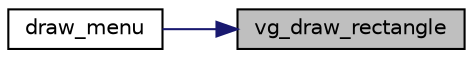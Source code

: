 digraph "vg_draw_rectangle"
{
 // LATEX_PDF_SIZE
  edge [fontname="Helvetica",fontsize="10",labelfontname="Helvetica",labelfontsize="10"];
  node [fontname="Helvetica",fontsize="10",shape=record];
  rankdir="RL";
  Node1 [label="vg_draw_rectangle",height=0.2,width=0.4,color="black", fillcolor="grey75", style="filled", fontcolor="black",tooltip="aux function to draw rectangle into the buffer"];
  Node1 -> Node2 [dir="back",color="midnightblue",fontsize="10",style="solid",fontname="Helvetica"];
  Node2 [label="draw_menu",height=0.2,width=0.4,color="black", fillcolor="white", style="filled",URL="$group__aux__functions.html#ga8b436345808e86cfdb278061a65a0fe7",tooltip="Draws Main Menu."];
}
